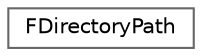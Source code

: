 digraph "Graphical Class Hierarchy"
{
 // INTERACTIVE_SVG=YES
 // LATEX_PDF_SIZE
  bgcolor="transparent";
  edge [fontname=Helvetica,fontsize=10,labelfontname=Helvetica,labelfontsize=10];
  node [fontname=Helvetica,fontsize=10,shape=box,height=0.2,width=0.4];
  rankdir="LR";
  Node0 [id="Node000000",label="FDirectoryPath",height=0.2,width=0.4,color="grey40", fillcolor="white", style="filled",URL="$df/dad/structFDirectoryPath.html",tooltip="Structure for directory paths that are displayed in the editor with a picker UI."];
}
